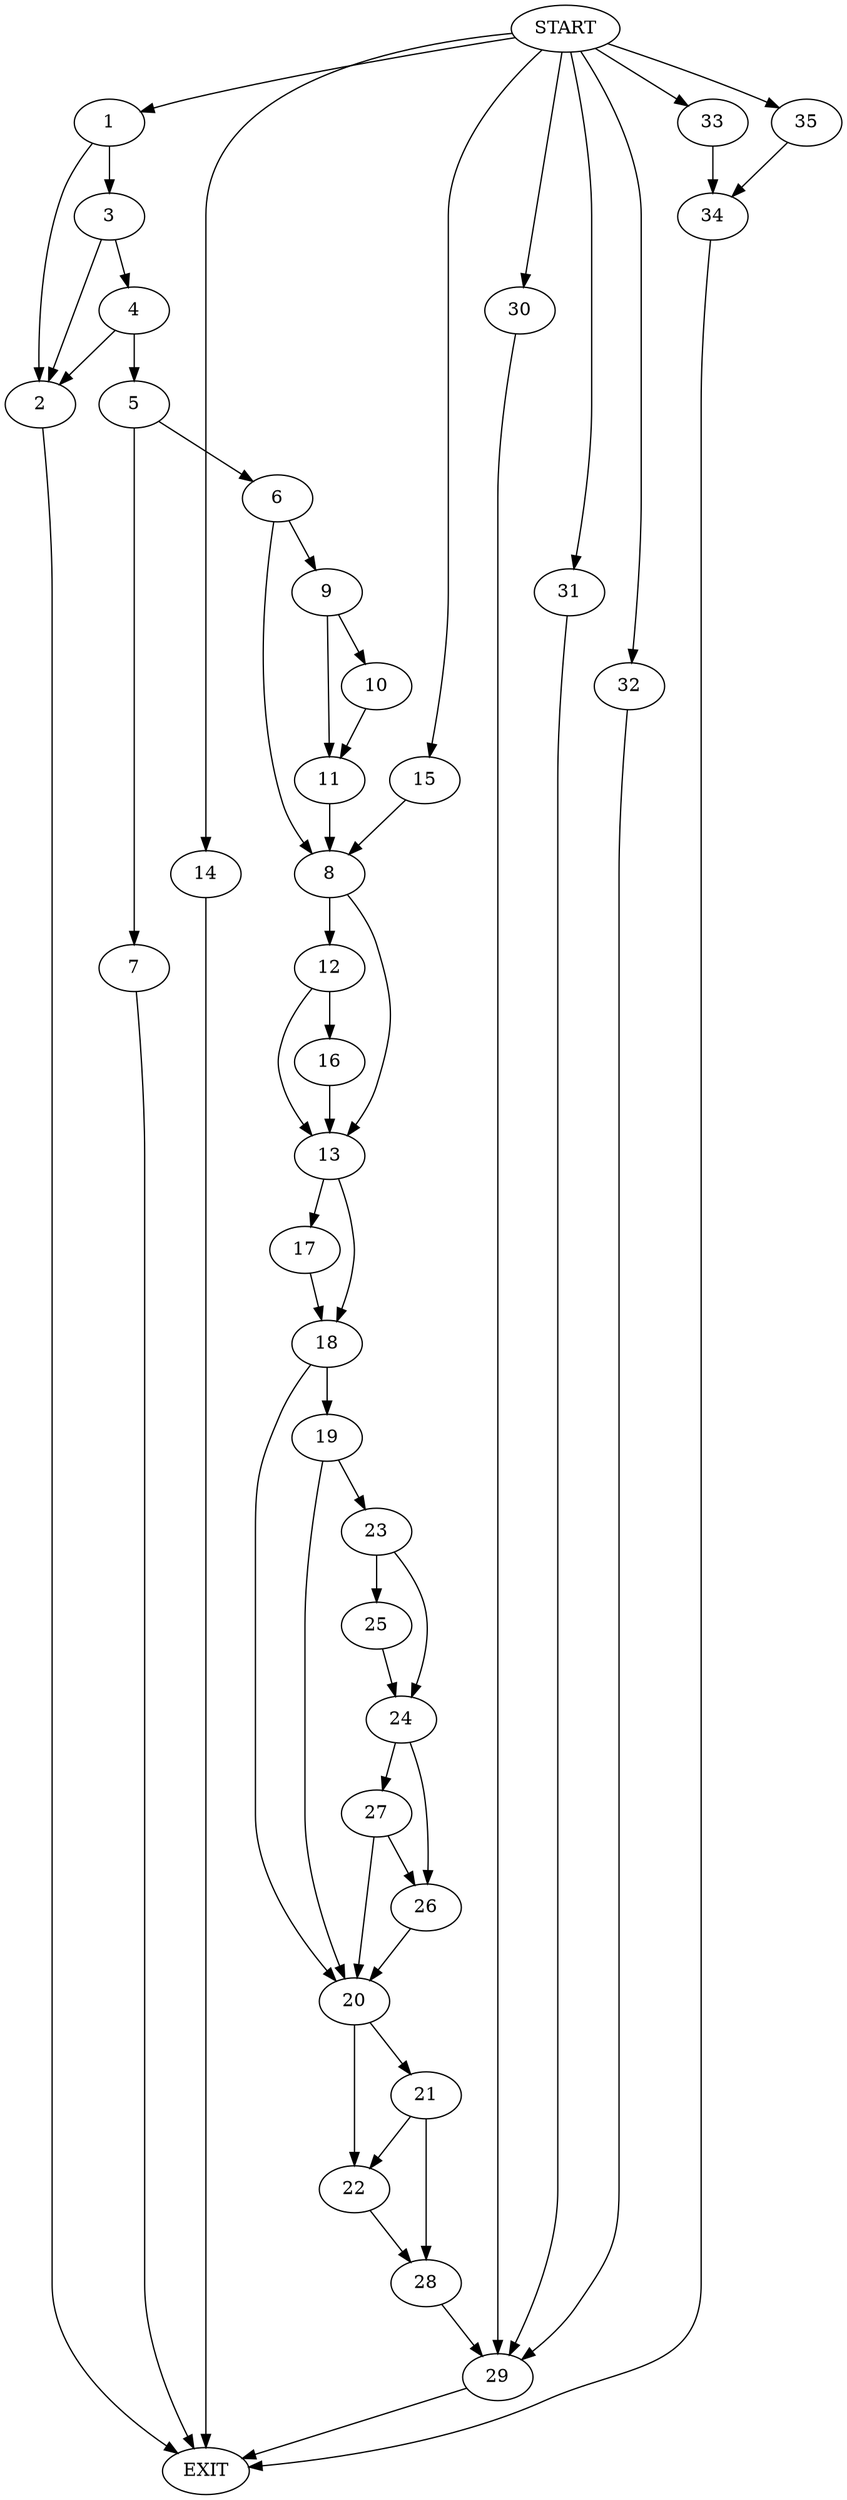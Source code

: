 digraph {
0 [label="START"]
36 [label="EXIT"]
0 -> 1
1 -> 2
1 -> 3
3 -> 2
3 -> 4
2 -> 36
4 -> 2
4 -> 5
5 -> 6
5 -> 7
7 -> 36
6 -> 8
6 -> 9
9 -> 10
9 -> 11
8 -> 12
8 -> 13
10 -> 11
11 -> 8
0 -> 14
14 -> 36
0 -> 15
15 -> 8
12 -> 16
12 -> 13
13 -> 17
13 -> 18
16 -> 13
18 -> 19
18 -> 20
17 -> 18
20 -> 21
20 -> 22
19 -> 23
19 -> 20
23 -> 24
23 -> 25
24 -> 26
24 -> 27
25 -> 24
27 -> 26
27 -> 20
26 -> 20
21 -> 28
21 -> 22
22 -> 28
28 -> 29
29 -> 36
0 -> 30
30 -> 29
0 -> 31
31 -> 29
0 -> 32
32 -> 29
0 -> 33
33 -> 34
34 -> 36
0 -> 35
35 -> 34
}
